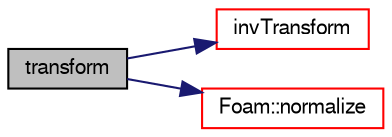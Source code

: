 digraph "transform"
{
  bgcolor="transparent";
  edge [fontname="FreeSans",fontsize="10",labelfontname="FreeSans",labelfontsize="10"];
  node [fontname="FreeSans",fontsize="10",shape=record];
  rankdir="LR";
  Node194 [label="transform",height=0.2,width=0.4,color="black", fillcolor="grey75", style="filled", fontcolor="black"];
  Node194 -> Node195 [color="midnightblue",fontsize="10",style="solid",fontname="FreeSans"];
  Node195 [label="invTransform",height=0.2,width=0.4,color="red",URL="$a28130.html#aee0060723827f8272f2f50aaaf57c1eb",tooltip="Rotate the given vector anti-clockwise. "];
  Node194 -> Node200 [color="midnightblue",fontsize="10",style="solid",fontname="FreeSans"];
  Node200 [label="Foam::normalize",height=0.2,width=0.4,color="red",URL="$a21124.html#a9d8b0222f6097fc2249f01ec8b333b7e",tooltip="Return the normalized (unit) quaternion of the given quaternion. "];
}
